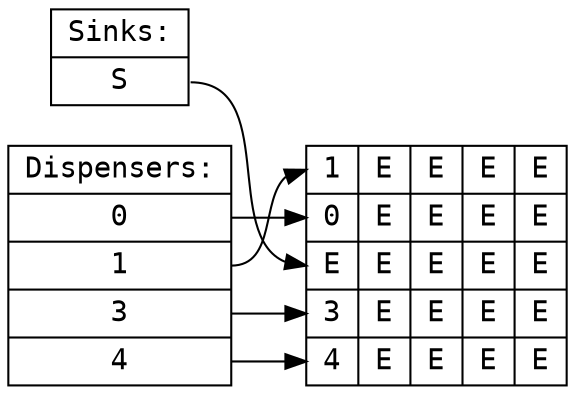 digraph step {rankdir=LR;node [shape=record,fontname="Inconsolata"];
dispenser [label="Dispensers:|<d18>0|<d0>1|<d16>3|<d15>4"];
sink [label="Sinks:|<s17>S"];
board [label="{<f00>1|<f01>E|<f02>E|<f03>E|<f04>E}|{<f10>0|<f11>E|<f12>E|<f13>E|<f14>E}|{<f20>E|<f21>E|<f22>E|<f23>E|<f24>E}|{<f30>3|<f31>E|<f32>E|<f33>E|<f34>E}|{<f40>4|<f41>E|<f42>E|<f43>E|<f44>E}"];
dispenser:d18 -> board:f10
dispenser:d0 -> board:f00
dispenser:d16 -> board:f30
dispenser:d15 -> board:f40
sink:s17 -> board:f20
}
